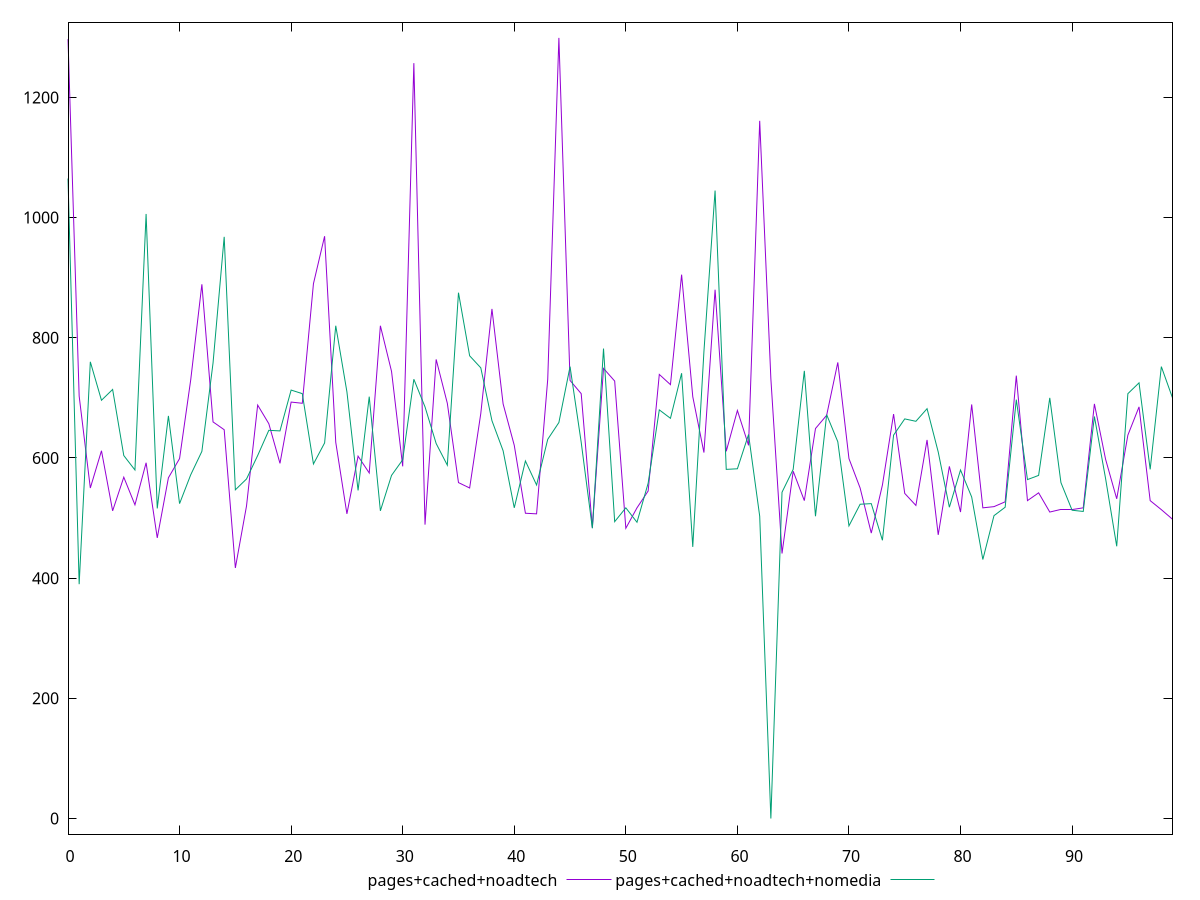 reset

$pagesCachedNoadtech <<EOF
0 1297
1 703
2 550
3 612
4 512
5 568
6 522
7 592
8 467
9 567
10 599
11 730
12 889
13 660
14 647
15 417
16 520
17 688
18 657
19 591
20 693
21 691
22 890
23 969
24 626
25 507
26 603
27 575
28 820
29 744
30 586
31 1257
32 489
33 764
34 691
35 559
36 550
37 674
38 848
39 690
40 621
41 508
42 507
43 731
44 1299
45 729
46 707
47 484
48 749
49 728
50 483
51 517
52 545
53 739
54 722
55 905
56 702
57 609
58 880
59 611
60 679
61 621
62 1161
63 732
64 441
65 578
66 529
67 649
68 671
69 759
70 599
71 550
72 475
73 555
74 673
75 541
76 521
77 630
78 472
79 586
80 510
81 689
82 517
83 519
84 527
85 737
86 529
87 542
88 510
89 515
90 515
91 517
92 690
93 598
94 532
95 638
96 685
97 529
98 514
99 498
EOF

$pagesCachedNoadtechNomedia <<EOF
0 1065
1 390
2 760
3 696
4 714
5 604
6 580
7 1006
8 516
9 670
10 524
11 572
12 611
13 758
14 968
15 547
16 565
17 604
18 646
19 645
20 713
21 707
22 590
23 625
24 820
25 710
26 546
27 702
28 512
29 571
30 597
31 731
32 685
33 624
34 588
35 875
36 770
37 750
38 662
39 612
40 517
41 595
42 555
43 631
44 659
45 752
46 626
47 483
48 782
49 494
50 517
51 493
52 558
53 680
54 666
55 741
56 452
57 777
58 1045
59 581
60 582
61 639
62 503
63 0
64 543
65 581
66 745
67 503
68 672
69 627
70 487
71 523
72 524
73 463
74 638
75 665
76 661
77 682
78 610
79 518
80 580
81 535
82 431
83 504
84 518
85 697
86 564
87 571
88 700
89 559
90 513
91 511
92 669
93 566
94 453
95 707
96 725
97 581
98 752
99 700
EOF

set key outside below
set xrange [0:99]
set yrange [-25.98:1324.98]
set trange [-25.98:1324.98]
set terminal svg size 640, 520 enhanced background rgb 'white'
set output "report_00013_2021-02-09T12-04-24.940Z/render-blocking-resources/comparison/line/2_vs_3.svg"

plot $pagesCachedNoadtech title "pages+cached+noadtech" with line, \
     $pagesCachedNoadtechNomedia title "pages+cached+noadtech+nomedia" with line

reset

